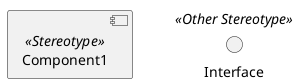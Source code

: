 {
  "sha1": "3uwuzmjd1rkmicussixm4kbsadxrgku",
  "insertion": {
    "when": "2024-05-30T20:48:20.366Z",
    "user": "plantuml@gmail.com"
  }
}
@startuml
[Component1] << Stereotype >> [[http://Component1]]
() Interface << Other Stereotype >> [[http://Interface]]
'url of Component1 [[http://Component1]]
'url of Interface [[http://Interface]]
@enduml
